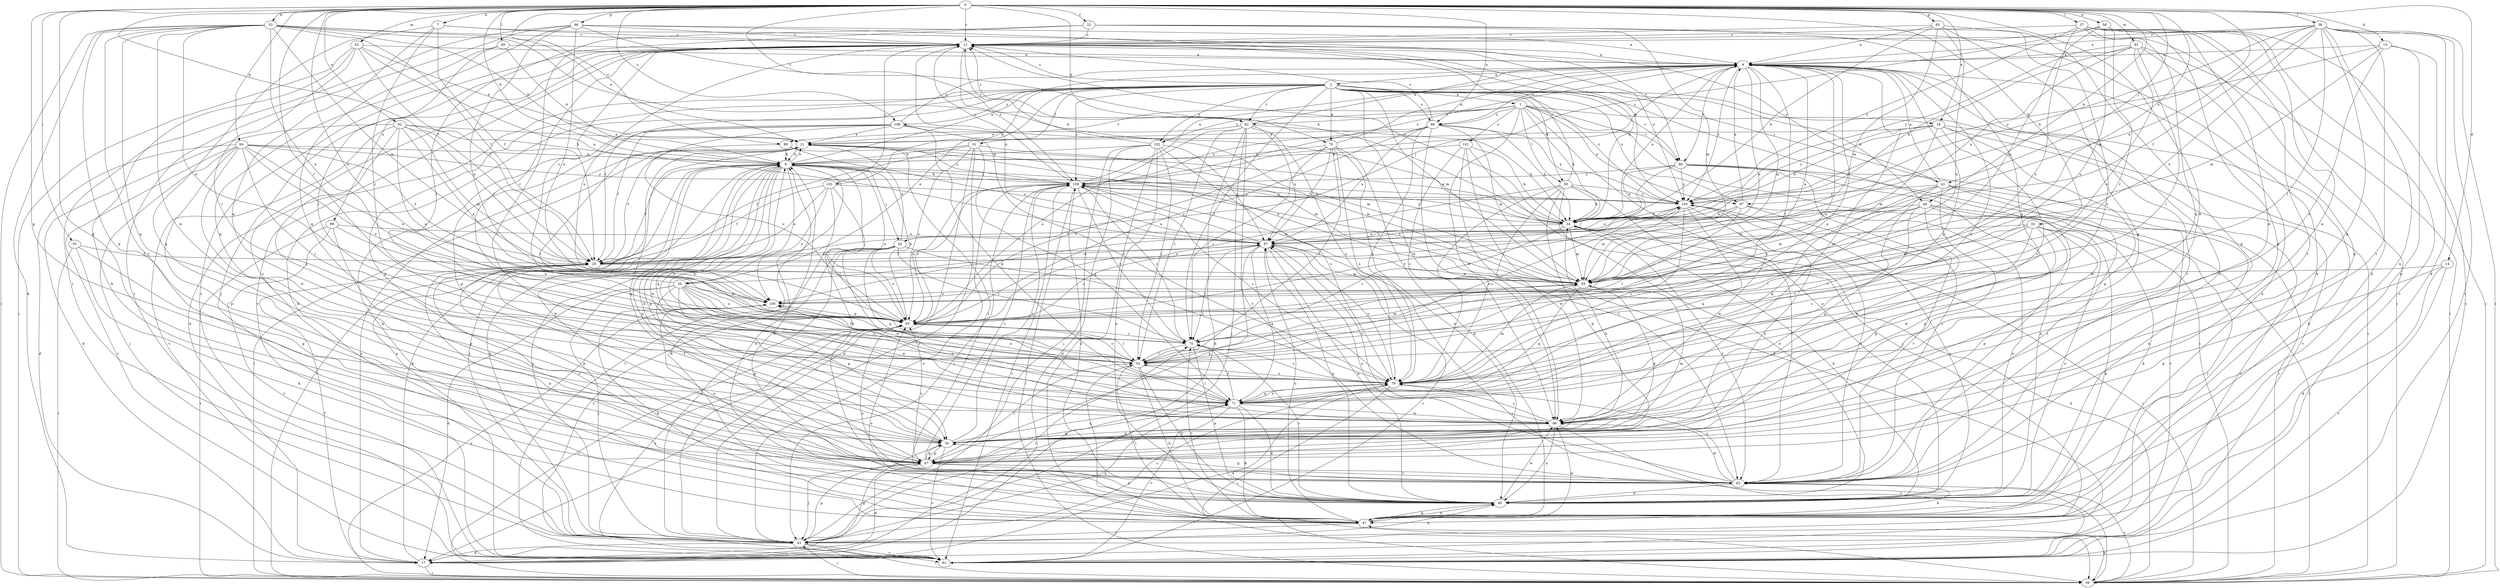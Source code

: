 strict digraph  {
0;
1;
2;
4;
7;
8;
12;
13;
14;
17;
18;
20;
21;
22;
25;
30;
32;
33;
34;
35;
36;
37;
39;
41;
42;
43;
46;
47;
49;
50;
51;
52;
53;
55;
58;
60;
62;
63;
64;
65;
66;
67;
70;
71;
75;
79;
82;
83;
86;
87;
89;
90;
91;
93;
96;
97;
99;
100;
101;
102;
103;
104;
108;
109;
0 -> 7  [label=b];
0 -> 8  [label=b];
0 -> 12  [label=c];
0 -> 13  [label=d];
0 -> 14  [label=d];
0 -> 18  [label=e];
0 -> 22  [label=f];
0 -> 25  [label=f];
0 -> 30  [label=g];
0 -> 32  [label=h];
0 -> 33  [label=h];
0 -> 35  [label=i];
0 -> 36  [label=i];
0 -> 37  [label=i];
0 -> 41  [label=j];
0 -> 46  [label=k];
0 -> 49  [label=l];
0 -> 53  [label=m];
0 -> 55  [label=m];
0 -> 58  [label=n];
0 -> 62  [label=o];
0 -> 63  [label=o];
0 -> 64  [label=p];
0 -> 65  [label=p];
0 -> 66  [label=p];
0 -> 67  [label=p];
0 -> 70  [label=q];
0 -> 75  [label=r];
0 -> 82  [label=t];
0 -> 86  [label=u];
0 -> 89  [label=v];
0 -> 93  [label=w];
0 -> 96  [label=w];
0 -> 97  [label=x];
0 -> 108  [label=z];
1 -> 18  [label=e];
1 -> 34  [label=h];
1 -> 39  [label=i];
1 -> 50  [label=l];
1 -> 60  [label=n];
1 -> 82  [label=t];
1 -> 86  [label=u];
1 -> 89  [label=v];
1 -> 90  [label=v];
1 -> 96  [label=w];
1 -> 97  [label=x];
1 -> 101  [label=y];
1 -> 102  [label=y];
2 -> 1  [label=a];
2 -> 12  [label=c];
2 -> 17  [label=d];
2 -> 20  [label=e];
2 -> 25  [label=f];
2 -> 39  [label=i];
2 -> 41  [label=j];
2 -> 46  [label=k];
2 -> 47  [label=k];
2 -> 50  [label=l];
2 -> 51  [label=l];
2 -> 55  [label=m];
2 -> 67  [label=p];
2 -> 70  [label=q];
2 -> 75  [label=r];
2 -> 82  [label=t];
2 -> 83  [label=t];
2 -> 86  [label=u];
2 -> 90  [label=v];
2 -> 96  [label=w];
2 -> 97  [label=x];
2 -> 102  [label=y];
2 -> 103  [label=y];
2 -> 104  [label=y];
2 -> 108  [label=z];
2 -> 109  [label=z];
4 -> 2  [label=a];
4 -> 20  [label=e];
4 -> 42  [label=j];
4 -> 47  [label=k];
4 -> 52  [label=l];
4 -> 55  [label=m];
4 -> 71  [label=q];
4 -> 83  [label=t];
4 -> 86  [label=u];
4 -> 90  [label=v];
4 -> 96  [label=w];
4 -> 104  [label=y];
4 -> 109  [label=z];
7 -> 12  [label=c];
7 -> 25  [label=f];
7 -> 67  [label=p];
7 -> 71  [label=q];
7 -> 75  [label=r];
7 -> 90  [label=v];
8 -> 4  [label=a];
8 -> 20  [label=e];
8 -> 21  [label=e];
8 -> 25  [label=f];
8 -> 30  [label=g];
8 -> 34  [label=h];
8 -> 39  [label=i];
8 -> 42  [label=j];
8 -> 43  [label=j];
8 -> 63  [label=o];
8 -> 67  [label=p];
8 -> 71  [label=q];
8 -> 79  [label=s];
8 -> 91  [label=v];
8 -> 96  [label=w];
8 -> 109  [label=z];
12 -> 4  [label=a];
12 -> 34  [label=h];
12 -> 43  [label=j];
12 -> 63  [label=o];
12 -> 87  [label=u];
12 -> 91  [label=v];
12 -> 99  [label=x];
12 -> 104  [label=y];
12 -> 109  [label=z];
13 -> 4  [label=a];
13 -> 55  [label=m];
13 -> 60  [label=n];
13 -> 79  [label=s];
13 -> 91  [label=v];
13 -> 104  [label=y];
14 -> 47  [label=k];
14 -> 55  [label=m];
14 -> 67  [label=p];
14 -> 91  [label=v];
17 -> 8  [label=b];
17 -> 21  [label=e];
17 -> 25  [label=f];
17 -> 30  [label=g];
17 -> 39  [label=i];
18 -> 21  [label=e];
18 -> 30  [label=g];
18 -> 34  [label=h];
18 -> 47  [label=k];
18 -> 55  [label=m];
18 -> 79  [label=s];
18 -> 91  [label=v];
18 -> 104  [label=y];
20 -> 12  [label=c];
20 -> 17  [label=d];
20 -> 30  [label=g];
20 -> 43  [label=j];
20 -> 52  [label=l];
20 -> 63  [label=o];
20 -> 67  [label=p];
20 -> 79  [label=s];
20 -> 96  [label=w];
20 -> 100  [label=x];
21 -> 8  [label=b];
21 -> 25  [label=f];
21 -> 30  [label=g];
21 -> 39  [label=i];
21 -> 55  [label=m];
21 -> 83  [label=t];
22 -> 12  [label=c];
22 -> 47  [label=k];
22 -> 52  [label=l];
22 -> 55  [label=m];
22 -> 71  [label=q];
22 -> 75  [label=r];
25 -> 55  [label=m];
25 -> 60  [label=n];
25 -> 67  [label=p];
25 -> 83  [label=t];
25 -> 87  [label=u];
30 -> 8  [label=b];
30 -> 25  [label=f];
30 -> 34  [label=h];
30 -> 55  [label=m];
30 -> 67  [label=p];
30 -> 71  [label=q];
30 -> 91  [label=v];
30 -> 109  [label=z];
32 -> 30  [label=g];
32 -> 47  [label=k];
32 -> 55  [label=m];
32 -> 60  [label=n];
32 -> 67  [label=p];
32 -> 75  [label=r];
32 -> 79  [label=s];
32 -> 87  [label=u];
32 -> 96  [label=w];
33 -> 8  [label=b];
33 -> 12  [label=c];
33 -> 17  [label=d];
33 -> 21  [label=e];
33 -> 25  [label=f];
33 -> 30  [label=g];
33 -> 34  [label=h];
33 -> 39  [label=i];
33 -> 55  [label=m];
33 -> 63  [label=o];
33 -> 67  [label=p];
33 -> 83  [label=t];
33 -> 96  [label=w];
33 -> 100  [label=x];
34 -> 4  [label=a];
34 -> 12  [label=c];
34 -> 21  [label=e];
34 -> 39  [label=i];
34 -> 55  [label=m];
34 -> 75  [label=r];
34 -> 83  [label=t];
34 -> 87  [label=u];
34 -> 109  [label=z];
35 -> 25  [label=f];
35 -> 30  [label=g];
35 -> 39  [label=i];
35 -> 47  [label=k];
36 -> 4  [label=a];
36 -> 12  [label=c];
36 -> 25  [label=f];
36 -> 30  [label=g];
36 -> 34  [label=h];
36 -> 39  [label=i];
36 -> 47  [label=k];
36 -> 52  [label=l];
36 -> 60  [label=n];
36 -> 83  [label=t];
36 -> 87  [label=u];
36 -> 91  [label=v];
36 -> 100  [label=x];
37 -> 12  [label=c];
37 -> 39  [label=i];
37 -> 47  [label=k];
37 -> 63  [label=o];
37 -> 67  [label=p];
37 -> 71  [label=q];
37 -> 83  [label=t];
37 -> 96  [label=w];
37 -> 104  [label=y];
39 -> 34  [label=h];
39 -> 43  [label=j];
39 -> 47  [label=k];
39 -> 83  [label=t];
39 -> 100  [label=x];
41 -> 4  [label=a];
41 -> 12  [label=c];
41 -> 30  [label=g];
41 -> 55  [label=m];
41 -> 60  [label=n];
41 -> 67  [label=p];
41 -> 71  [label=q];
41 -> 83  [label=t];
41 -> 91  [label=v];
41 -> 104  [label=y];
42 -> 21  [label=e];
42 -> 25  [label=f];
42 -> 43  [label=j];
42 -> 63  [label=o];
42 -> 71  [label=q];
42 -> 75  [label=r];
42 -> 79  [label=s];
42 -> 91  [label=v];
42 -> 96  [label=w];
43 -> 8  [label=b];
43 -> 12  [label=c];
43 -> 17  [label=d];
43 -> 39  [label=i];
43 -> 60  [label=n];
43 -> 67  [label=p];
43 -> 71  [label=q];
43 -> 75  [label=r];
43 -> 79  [label=s];
43 -> 91  [label=v];
43 -> 109  [label=z];
46 -> 34  [label=h];
46 -> 39  [label=i];
46 -> 43  [label=j];
46 -> 47  [label=k];
46 -> 52  [label=l];
46 -> 55  [label=m];
46 -> 79  [label=s];
46 -> 96  [label=w];
46 -> 100  [label=x];
47 -> 8  [label=b];
47 -> 43  [label=j];
47 -> 52  [label=l];
47 -> 60  [label=n];
47 -> 63  [label=o];
47 -> 75  [label=r];
47 -> 87  [label=u];
47 -> 96  [label=w];
49 -> 4  [label=a];
49 -> 8  [label=b];
49 -> 52  [label=l];
49 -> 71  [label=q];
50 -> 12  [label=c];
50 -> 34  [label=h];
50 -> 60  [label=n];
50 -> 63  [label=o];
50 -> 67  [label=p];
50 -> 79  [label=s];
50 -> 83  [label=t];
50 -> 96  [label=w];
50 -> 104  [label=y];
51 -> 8  [label=b];
51 -> 17  [label=d];
51 -> 25  [label=f];
51 -> 43  [label=j];
51 -> 55  [label=m];
51 -> 63  [label=o];
51 -> 71  [label=q];
52 -> 4  [label=a];
52 -> 39  [label=i];
52 -> 47  [label=k];
52 -> 60  [label=n];
52 -> 63  [label=o];
52 -> 79  [label=s];
52 -> 104  [label=y];
53 -> 4  [label=a];
53 -> 21  [label=e];
53 -> 25  [label=f];
53 -> 39  [label=i];
53 -> 47  [label=k];
53 -> 52  [label=l];
53 -> 87  [label=u];
55 -> 21  [label=e];
55 -> 30  [label=g];
55 -> 71  [label=q];
55 -> 100  [label=x];
55 -> 109  [label=z];
58 -> 12  [label=c];
58 -> 39  [label=i];
58 -> 55  [label=m];
58 -> 63  [label=o];
58 -> 75  [label=r];
58 -> 91  [label=v];
58 -> 96  [label=w];
58 -> 109  [label=z];
60 -> 8  [label=b];
60 -> 12  [label=c];
60 -> 34  [label=h];
60 -> 47  [label=k];
60 -> 63  [label=o];
60 -> 75  [label=r];
60 -> 87  [label=u];
60 -> 96  [label=w];
60 -> 104  [label=y];
60 -> 109  [label=z];
62 -> 8  [label=b];
62 -> 17  [label=d];
62 -> 21  [label=e];
62 -> 25  [label=f];
62 -> 55  [label=m];
62 -> 63  [label=o];
62 -> 71  [label=q];
62 -> 91  [label=v];
62 -> 100  [label=x];
63 -> 8  [label=b];
63 -> 39  [label=i];
63 -> 43  [label=j];
63 -> 52  [label=l];
63 -> 75  [label=r];
63 -> 87  [label=u];
63 -> 104  [label=y];
63 -> 109  [label=z];
64 -> 8  [label=b];
64 -> 17  [label=d];
64 -> 25  [label=f];
64 -> 43  [label=j];
64 -> 52  [label=l];
64 -> 63  [label=o];
64 -> 67  [label=p];
64 -> 91  [label=v];
64 -> 96  [label=w];
64 -> 100  [label=x];
64 -> 104  [label=y];
65 -> 4  [label=a];
65 -> 12  [label=c];
65 -> 30  [label=g];
65 -> 34  [label=h];
65 -> 55  [label=m];
65 -> 63  [label=o];
65 -> 67  [label=p];
65 -> 79  [label=s];
66 -> 4  [label=a];
66 -> 12  [label=c];
66 -> 30  [label=g];
66 -> 34  [label=h];
66 -> 43  [label=j];
66 -> 63  [label=o];
66 -> 91  [label=v];
66 -> 100  [label=x];
66 -> 104  [label=y];
67 -> 8  [label=b];
67 -> 17  [label=d];
67 -> 30  [label=g];
67 -> 43  [label=j];
67 -> 52  [label=l];
67 -> 60  [label=n];
67 -> 63  [label=o];
67 -> 83  [label=t];
67 -> 104  [label=y];
67 -> 109  [label=z];
70 -> 4  [label=a];
70 -> 8  [label=b];
70 -> 47  [label=k];
70 -> 52  [label=l];
70 -> 60  [label=n];
70 -> 63  [label=o];
70 -> 75  [label=r];
70 -> 79  [label=s];
70 -> 87  [label=u];
71 -> 4  [label=a];
71 -> 47  [label=k];
71 -> 52  [label=l];
71 -> 60  [label=n];
71 -> 67  [label=p];
71 -> 75  [label=r];
71 -> 79  [label=s];
71 -> 91  [label=v];
71 -> 96  [label=w];
71 -> 100  [label=x];
75 -> 52  [label=l];
75 -> 55  [label=m];
75 -> 60  [label=n];
75 -> 79  [label=s];
75 -> 109  [label=z];
79 -> 4  [label=a];
79 -> 8  [label=b];
79 -> 17  [label=d];
79 -> 39  [label=i];
79 -> 55  [label=m];
79 -> 71  [label=q];
79 -> 87  [label=u];
79 -> 100  [label=x];
82 -> 4  [label=a];
82 -> 12  [label=c];
82 -> 17  [label=d];
82 -> 21  [label=e];
82 -> 34  [label=h];
82 -> 43  [label=j];
82 -> 52  [label=l];
82 -> 63  [label=o];
82 -> 79  [label=s];
82 -> 83  [label=t];
82 -> 87  [label=u];
83 -> 4  [label=a];
83 -> 8  [label=b];
83 -> 30  [label=g];
83 -> 47  [label=k];
83 -> 60  [label=n];
83 -> 79  [label=s];
83 -> 87  [label=u];
83 -> 96  [label=w];
83 -> 100  [label=x];
86 -> 12  [label=c];
86 -> 21  [label=e];
86 -> 34  [label=h];
86 -> 55  [label=m];
86 -> 63  [label=o];
86 -> 79  [label=s];
86 -> 87  [label=u];
86 -> 96  [label=w];
86 -> 104  [label=y];
86 -> 109  [label=z];
87 -> 25  [label=f];
87 -> 39  [label=i];
87 -> 60  [label=n];
87 -> 67  [label=p];
87 -> 71  [label=q];
87 -> 75  [label=r];
87 -> 91  [label=v];
87 -> 109  [label=z];
89 -> 8  [label=b];
89 -> 52  [label=l];
89 -> 87  [label=u];
89 -> 109  [label=z];
90 -> 34  [label=h];
90 -> 39  [label=i];
90 -> 60  [label=n];
90 -> 83  [label=t];
90 -> 91  [label=v];
90 -> 100  [label=x];
90 -> 104  [label=y];
90 -> 109  [label=z];
91 -> 21  [label=e];
91 -> 63  [label=o];
93 -> 4  [label=a];
93 -> 34  [label=h];
93 -> 39  [label=i];
93 -> 52  [label=l];
93 -> 63  [label=o];
93 -> 67  [label=p];
93 -> 87  [label=u];
93 -> 104  [label=y];
96 -> 12  [label=c];
96 -> 30  [label=g];
96 -> 60  [label=n];
96 -> 79  [label=s];
96 -> 87  [label=u];
96 -> 91  [label=v];
97 -> 4  [label=a];
97 -> 25  [label=f];
97 -> 34  [label=h];
97 -> 52  [label=l];
97 -> 60  [label=n];
97 -> 83  [label=t];
99 -> 39  [label=i];
99 -> 63  [label=o];
99 -> 67  [label=p];
99 -> 87  [label=u];
99 -> 91  [label=v];
100 -> 4  [label=a];
100 -> 47  [label=k];
100 -> 63  [label=o];
101 -> 8  [label=b];
101 -> 17  [label=d];
101 -> 34  [label=h];
101 -> 43  [label=j];
101 -> 79  [label=s];
101 -> 83  [label=t];
102 -> 8  [label=b];
102 -> 12  [label=c];
102 -> 17  [label=d];
102 -> 39  [label=i];
102 -> 43  [label=j];
102 -> 52  [label=l];
102 -> 60  [label=n];
102 -> 79  [label=s];
102 -> 87  [label=u];
103 -> 12  [label=c];
103 -> 25  [label=f];
103 -> 43  [label=j];
103 -> 47  [label=k];
103 -> 52  [label=l];
103 -> 100  [label=x];
103 -> 104  [label=y];
104 -> 34  [label=h];
104 -> 55  [label=m];
104 -> 71  [label=q];
104 -> 79  [label=s];
104 -> 83  [label=t];
104 -> 87  [label=u];
104 -> 96  [label=w];
108 -> 4  [label=a];
108 -> 21  [label=e];
108 -> 25  [label=f];
108 -> 30  [label=g];
108 -> 47  [label=k];
108 -> 55  [label=m];
108 -> 63  [label=o];
108 -> 71  [label=q];
108 -> 79  [label=s];
109 -> 4  [label=a];
109 -> 8  [label=b];
109 -> 12  [label=c];
109 -> 39  [label=i];
109 -> 43  [label=j];
109 -> 55  [label=m];
109 -> 63  [label=o];
109 -> 75  [label=r];
109 -> 79  [label=s];
109 -> 91  [label=v];
109 -> 104  [label=y];
}
